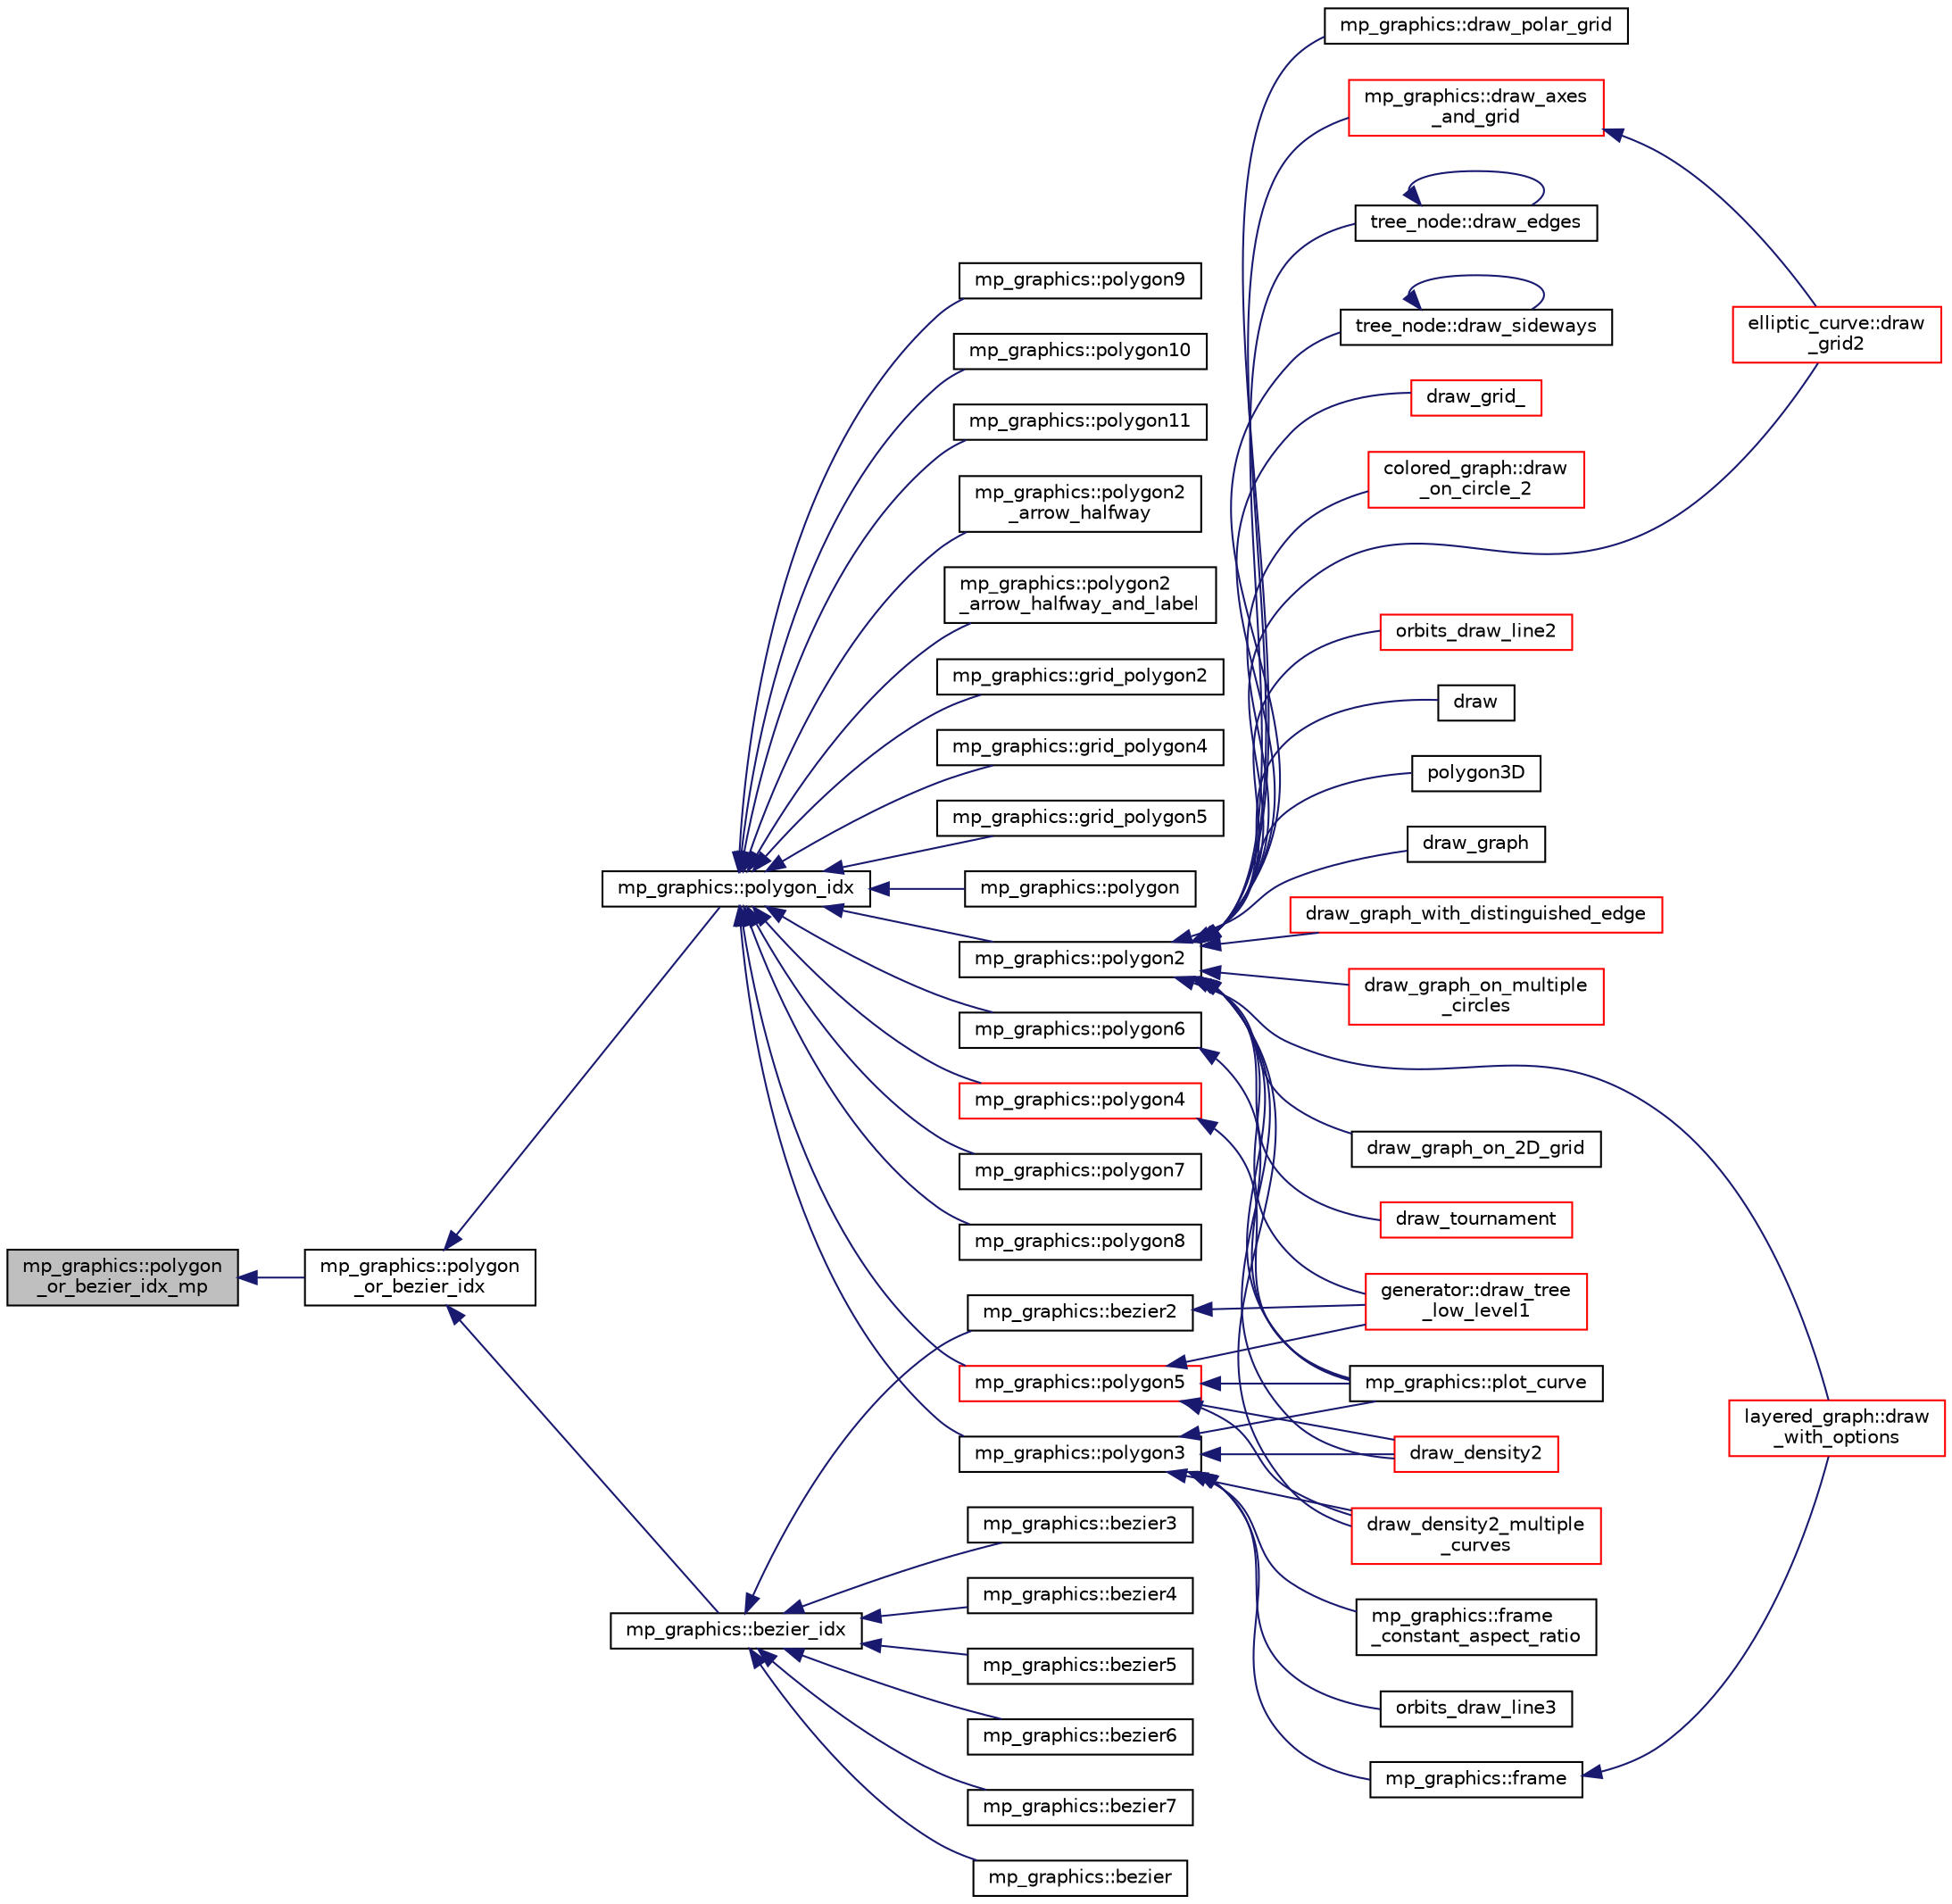 digraph "mp_graphics::polygon_or_bezier_idx_mp"
{
  edge [fontname="Helvetica",fontsize="10",labelfontname="Helvetica",labelfontsize="10"];
  node [fontname="Helvetica",fontsize="10",shape=record];
  rankdir="LR";
  Node6238 [label="mp_graphics::polygon\l_or_bezier_idx_mp",height=0.2,width=0.4,color="black", fillcolor="grey75", style="filled", fontcolor="black"];
  Node6238 -> Node6239 [dir="back",color="midnightblue",fontsize="10",style="solid",fontname="Helvetica"];
  Node6239 [label="mp_graphics::polygon\l_or_bezier_idx",height=0.2,width=0.4,color="black", fillcolor="white", style="filled",URL="$da/d2c/classmp__graphics.html#ac67f20507b7b4f592e9ed90aaa1f472a"];
  Node6239 -> Node6240 [dir="back",color="midnightblue",fontsize="10",style="solid",fontname="Helvetica"];
  Node6240 [label="mp_graphics::polygon_idx",height=0.2,width=0.4,color="black", fillcolor="white", style="filled",URL="$da/d2c/classmp__graphics.html#a60729a478cad572ccb9df00b0f5988df"];
  Node6240 -> Node6241 [dir="back",color="midnightblue",fontsize="10",style="solid",fontname="Helvetica"];
  Node6241 [label="mp_graphics::grid_polygon2",height=0.2,width=0.4,color="black", fillcolor="white", style="filled",URL="$da/d2c/classmp__graphics.html#a2054989685b48955dc50472fe540684b"];
  Node6240 -> Node6242 [dir="back",color="midnightblue",fontsize="10",style="solid",fontname="Helvetica"];
  Node6242 [label="mp_graphics::grid_polygon4",height=0.2,width=0.4,color="black", fillcolor="white", style="filled",URL="$da/d2c/classmp__graphics.html#aac97ca6f94984f0c29c66275f7dd90c7"];
  Node6240 -> Node6243 [dir="back",color="midnightblue",fontsize="10",style="solid",fontname="Helvetica"];
  Node6243 [label="mp_graphics::grid_polygon5",height=0.2,width=0.4,color="black", fillcolor="white", style="filled",URL="$da/d2c/classmp__graphics.html#ac0a88ab5ddcf949ee1f90750a7b2fcd9"];
  Node6240 -> Node6244 [dir="back",color="midnightblue",fontsize="10",style="solid",fontname="Helvetica"];
  Node6244 [label="mp_graphics::polygon",height=0.2,width=0.4,color="black", fillcolor="white", style="filled",URL="$da/d2c/classmp__graphics.html#af35f47d4f85518e28515878cf8fec1fc"];
  Node6240 -> Node6245 [dir="back",color="midnightblue",fontsize="10",style="solid",fontname="Helvetica"];
  Node6245 [label="mp_graphics::polygon2",height=0.2,width=0.4,color="black", fillcolor="white", style="filled",URL="$da/d2c/classmp__graphics.html#ad4052be9dec4eeef879dcc8ca6d85d71"];
  Node6245 -> Node6246 [dir="back",color="midnightblue",fontsize="10",style="solid",fontname="Helvetica"];
  Node6246 [label="draw_grid_",height=0.2,width=0.4,color="red", fillcolor="white", style="filled",URL="$d4/de8/conic_8_c.html#ad4469548f3a53a4be0974832573a8661"];
  Node6245 -> Node6249 [dir="back",color="midnightblue",fontsize="10",style="solid",fontname="Helvetica"];
  Node6249 [label="colored_graph::draw\l_on_circle_2",height=0.2,width=0.4,color="red", fillcolor="white", style="filled",URL="$dc/de2/classcolored__graph.html#a5491c0aa5ba7e60fb694fe7fbbc5ce8a"];
  Node6245 -> Node6252 [dir="back",color="midnightblue",fontsize="10",style="solid",fontname="Helvetica"];
  Node6252 [label="layered_graph::draw\l_with_options",height=0.2,width=0.4,color="red", fillcolor="white", style="filled",URL="$da/db1/classlayered__graph.html#a4c76e40c6cf5bfb2ab2df20c33e846bc"];
  Node6245 -> Node6278 [dir="back",color="midnightblue",fontsize="10",style="solid",fontname="Helvetica"];
  Node6278 [label="orbits_draw_line2",height=0.2,width=0.4,color="red", fillcolor="white", style="filled",URL="$d9/d29/draw_8_c.html#ac3530544761e3a79ddef41ed599ea345"];
  Node6245 -> Node6280 [dir="back",color="midnightblue",fontsize="10",style="solid",fontname="Helvetica"];
  Node6280 [label="draw",height=0.2,width=0.4,color="black", fillcolor="white", style="filled",URL="$d7/d04/graphics_8h.html#a2f0462cf6d66f0096ed82a8dad6e4c3d"];
  Node6245 -> Node6281 [dir="back",color="midnightblue",fontsize="10",style="solid",fontname="Helvetica"];
  Node6281 [label="polygon3D",height=0.2,width=0.4,color="black", fillcolor="white", style="filled",URL="$d7/d04/graphics_8h.html#a815cdba801f65bcbd9f2097a501d464e"];
  Node6245 -> Node6282 [dir="back",color="midnightblue",fontsize="10",style="solid",fontname="Helvetica"];
  Node6282 [label="draw_graph",height=0.2,width=0.4,color="black", fillcolor="white", style="filled",URL="$d7/d04/graphics_8h.html#af937131778e8fbd30fd890cf5423f839"];
  Node6245 -> Node6283 [dir="back",color="midnightblue",fontsize="10",style="solid",fontname="Helvetica"];
  Node6283 [label="draw_graph_with_distinguished_edge",height=0.2,width=0.4,color="red", fillcolor="white", style="filled",URL="$d7/d04/graphics_8h.html#a988569053fbe52d7320623c4e27b8aca"];
  Node6245 -> Node6288 [dir="back",color="midnightblue",fontsize="10",style="solid",fontname="Helvetica"];
  Node6288 [label="draw_graph_on_multiple\l_circles",height=0.2,width=0.4,color="red", fillcolor="white", style="filled",URL="$d7/d04/graphics_8h.html#a63ab8fc9db24e6b7a4d0c2994ebb5013"];
  Node6245 -> Node6292 [dir="back",color="midnightblue",fontsize="10",style="solid",fontname="Helvetica"];
  Node6292 [label="draw_graph_on_2D_grid",height=0.2,width=0.4,color="black", fillcolor="white", style="filled",URL="$d7/d04/graphics_8h.html#af1fb7eed73ca4b08ce41329c6b843f6b"];
  Node6245 -> Node6293 [dir="back",color="midnightblue",fontsize="10",style="solid",fontname="Helvetica"];
  Node6293 [label="draw_tournament",height=0.2,width=0.4,color="red", fillcolor="white", style="filled",URL="$d7/d04/graphics_8h.html#abdcf81159ed67c2b19501ea77dbbf6c9"];
  Node6245 -> Node6296 [dir="back",color="midnightblue",fontsize="10",style="solid",fontname="Helvetica"];
  Node6296 [label="mp_graphics::draw_polar_grid",height=0.2,width=0.4,color="black", fillcolor="white", style="filled",URL="$da/d2c/classmp__graphics.html#a6fddb7e055dd8099413f41489342fcff"];
  Node6245 -> Node6297 [dir="back",color="midnightblue",fontsize="10",style="solid",fontname="Helvetica"];
  Node6297 [label="mp_graphics::draw_axes\l_and_grid",height=0.2,width=0.4,color="red", fillcolor="white", style="filled",URL="$da/d2c/classmp__graphics.html#a50758b934912d486ff6e5fcbef74a1d0"];
  Node6297 -> Node6305 [dir="back",color="midnightblue",fontsize="10",style="solid",fontname="Helvetica"];
  Node6305 [label="elliptic_curve::draw\l_grid2",height=0.2,width=0.4,color="red", fillcolor="white", style="filled",URL="$d3/dea/classelliptic__curve.html#a20f858541aed9bfaabdf69b10f18cdbe"];
  Node6245 -> Node6307 [dir="back",color="midnightblue",fontsize="10",style="solid",fontname="Helvetica"];
  Node6307 [label="mp_graphics::plot_curve",height=0.2,width=0.4,color="black", fillcolor="white", style="filled",URL="$da/d2c/classmp__graphics.html#a2f288365e8ffc149570e25937e99003b"];
  Node6245 -> Node6308 [dir="back",color="midnightblue",fontsize="10",style="solid",fontname="Helvetica"];
  Node6308 [label="draw_density2",height=0.2,width=0.4,color="red", fillcolor="white", style="filled",URL="$de/dea/plot_8_c.html#a4325acc4eb31709cb6d3e5055c5196de"];
  Node6245 -> Node6310 [dir="back",color="midnightblue",fontsize="10",style="solid",fontname="Helvetica"];
  Node6310 [label="draw_density2_multiple\l_curves",height=0.2,width=0.4,color="red", fillcolor="white", style="filled",URL="$de/dea/plot_8_c.html#ac9b4203b5c6e28f5af87331deeb2142b"];
  Node6245 -> Node6286 [dir="back",color="midnightblue",fontsize="10",style="solid",fontname="Helvetica"];
  Node6286 [label="tree_node::draw_edges",height=0.2,width=0.4,color="black", fillcolor="white", style="filled",URL="$df/dbf/classtree__node.html#a7ccbb586fde19d382c05065d80501eca"];
  Node6286 -> Node6286 [dir="back",color="midnightblue",fontsize="10",style="solid",fontname="Helvetica"];
  Node6245 -> Node6312 [dir="back",color="midnightblue",fontsize="10",style="solid",fontname="Helvetica"];
  Node6312 [label="tree_node::draw_sideways",height=0.2,width=0.4,color="black", fillcolor="white", style="filled",URL="$df/dbf/classtree__node.html#a9b2f0bf6523c86a1fe755f6186180adb"];
  Node6312 -> Node6312 [dir="back",color="midnightblue",fontsize="10",style="solid",fontname="Helvetica"];
  Node6245 -> Node6313 [dir="back",color="midnightblue",fontsize="10",style="solid",fontname="Helvetica"];
  Node6313 [label="generator::draw_tree\l_low_level1",height=0.2,width=0.4,color="red", fillcolor="white", style="filled",URL="$d7/d73/classgenerator.html#a05c91a8f773c25fbad2e806201d5f0d3"];
  Node6245 -> Node6305 [dir="back",color="midnightblue",fontsize="10",style="solid",fontname="Helvetica"];
  Node6240 -> Node6366 [dir="back",color="midnightblue",fontsize="10",style="solid",fontname="Helvetica"];
  Node6366 [label="mp_graphics::polygon3",height=0.2,width=0.4,color="black", fillcolor="white", style="filled",URL="$da/d2c/classmp__graphics.html#a3684948a4acc33c084d0a613ff065575"];
  Node6366 -> Node6367 [dir="back",color="midnightblue",fontsize="10",style="solid",fontname="Helvetica"];
  Node6367 [label="orbits_draw_line3",height=0.2,width=0.4,color="black", fillcolor="white", style="filled",URL="$d9/d29/draw_8_c.html#af0899d0353c41dee492de1e8925965f4"];
  Node6366 -> Node6368 [dir="back",color="midnightblue",fontsize="10",style="solid",fontname="Helvetica"];
  Node6368 [label="mp_graphics::frame",height=0.2,width=0.4,color="black", fillcolor="white", style="filled",URL="$da/d2c/classmp__graphics.html#a4094becb93ac234f2f3ebd1be83d10ff"];
  Node6368 -> Node6252 [dir="back",color="midnightblue",fontsize="10",style="solid",fontname="Helvetica"];
  Node6366 -> Node6369 [dir="back",color="midnightblue",fontsize="10",style="solid",fontname="Helvetica"];
  Node6369 [label="mp_graphics::frame\l_constant_aspect_ratio",height=0.2,width=0.4,color="black", fillcolor="white", style="filled",URL="$da/d2c/classmp__graphics.html#a3b0cc53ceceec91be6ca0dde66f7ca88"];
  Node6366 -> Node6307 [dir="back",color="midnightblue",fontsize="10",style="solid",fontname="Helvetica"];
  Node6366 -> Node6308 [dir="back",color="midnightblue",fontsize="10",style="solid",fontname="Helvetica"];
  Node6366 -> Node6310 [dir="back",color="midnightblue",fontsize="10",style="solid",fontname="Helvetica"];
  Node6240 -> Node6370 [dir="back",color="midnightblue",fontsize="10",style="solid",fontname="Helvetica"];
  Node6370 [label="mp_graphics::polygon4",height=0.2,width=0.4,color="red", fillcolor="white", style="filled",URL="$da/d2c/classmp__graphics.html#acb344e1e44ad9f7fb2d1e8d6ae5bbf53"];
  Node6370 -> Node6307 [dir="back",color="midnightblue",fontsize="10",style="solid",fontname="Helvetica"];
  Node6240 -> Node6372 [dir="back",color="midnightblue",fontsize="10",style="solid",fontname="Helvetica"];
  Node6372 [label="mp_graphics::polygon5",height=0.2,width=0.4,color="red", fillcolor="white", style="filled",URL="$da/d2c/classmp__graphics.html#a5c2a62f1331cc9f598c4faa8d1116dca"];
  Node6372 -> Node6307 [dir="back",color="midnightblue",fontsize="10",style="solid",fontname="Helvetica"];
  Node6372 -> Node6308 [dir="back",color="midnightblue",fontsize="10",style="solid",fontname="Helvetica"];
  Node6372 -> Node6310 [dir="back",color="midnightblue",fontsize="10",style="solid",fontname="Helvetica"];
  Node6372 -> Node6313 [dir="back",color="midnightblue",fontsize="10",style="solid",fontname="Helvetica"];
  Node6240 -> Node6374 [dir="back",color="midnightblue",fontsize="10",style="solid",fontname="Helvetica"];
  Node6374 [label="mp_graphics::polygon6",height=0.2,width=0.4,color="black", fillcolor="white", style="filled",URL="$da/d2c/classmp__graphics.html#aed83ee1de24a8898f33a8b921343fa54"];
  Node6374 -> Node6307 [dir="back",color="midnightblue",fontsize="10",style="solid",fontname="Helvetica"];
  Node6240 -> Node6375 [dir="back",color="midnightblue",fontsize="10",style="solid",fontname="Helvetica"];
  Node6375 [label="mp_graphics::polygon7",height=0.2,width=0.4,color="black", fillcolor="white", style="filled",URL="$da/d2c/classmp__graphics.html#a7e9306aaee8234c952306f4e4d4bd7c0"];
  Node6240 -> Node6376 [dir="back",color="midnightblue",fontsize="10",style="solid",fontname="Helvetica"];
  Node6376 [label="mp_graphics::polygon8",height=0.2,width=0.4,color="black", fillcolor="white", style="filled",URL="$da/d2c/classmp__graphics.html#a06abfea6f0d73fbab3f073985dc64e1e"];
  Node6240 -> Node6377 [dir="back",color="midnightblue",fontsize="10",style="solid",fontname="Helvetica"];
  Node6377 [label="mp_graphics::polygon9",height=0.2,width=0.4,color="black", fillcolor="white", style="filled",URL="$da/d2c/classmp__graphics.html#a6731b14ae757dc7ab3ac63c21c82af4d"];
  Node6240 -> Node6378 [dir="back",color="midnightblue",fontsize="10",style="solid",fontname="Helvetica"];
  Node6378 [label="mp_graphics::polygon10",height=0.2,width=0.4,color="black", fillcolor="white", style="filled",URL="$da/d2c/classmp__graphics.html#a1fec1e127a9d626b6bce4dcf9e70ed47"];
  Node6240 -> Node6379 [dir="back",color="midnightblue",fontsize="10",style="solid",fontname="Helvetica"];
  Node6379 [label="mp_graphics::polygon11",height=0.2,width=0.4,color="black", fillcolor="white", style="filled",URL="$da/d2c/classmp__graphics.html#a910527e7875deb1b2f4184cbf41cdb5f"];
  Node6240 -> Node6380 [dir="back",color="midnightblue",fontsize="10",style="solid",fontname="Helvetica"];
  Node6380 [label="mp_graphics::polygon2\l_arrow_halfway",height=0.2,width=0.4,color="black", fillcolor="white", style="filled",URL="$da/d2c/classmp__graphics.html#a32863a10f2e01e8d3433cb960d540126"];
  Node6240 -> Node6381 [dir="back",color="midnightblue",fontsize="10",style="solid",fontname="Helvetica"];
  Node6381 [label="mp_graphics::polygon2\l_arrow_halfway_and_label",height=0.2,width=0.4,color="black", fillcolor="white", style="filled",URL="$da/d2c/classmp__graphics.html#a4f93744250eba12fc348a379f678ea22"];
  Node6239 -> Node6382 [dir="back",color="midnightblue",fontsize="10",style="solid",fontname="Helvetica"];
  Node6382 [label="mp_graphics::bezier_idx",height=0.2,width=0.4,color="black", fillcolor="white", style="filled",URL="$da/d2c/classmp__graphics.html#afb45b6b5298e90f25523210c68a69184"];
  Node6382 -> Node6383 [dir="back",color="midnightblue",fontsize="10",style="solid",fontname="Helvetica"];
  Node6383 [label="mp_graphics::bezier",height=0.2,width=0.4,color="black", fillcolor="white", style="filled",URL="$da/d2c/classmp__graphics.html#a739b18e0fc5dd29310be04f6f12115c2"];
  Node6382 -> Node6384 [dir="back",color="midnightblue",fontsize="10",style="solid",fontname="Helvetica"];
  Node6384 [label="mp_graphics::bezier2",height=0.2,width=0.4,color="black", fillcolor="white", style="filled",URL="$da/d2c/classmp__graphics.html#a1d6961459b292c48ceeb937dff7fa691"];
  Node6384 -> Node6313 [dir="back",color="midnightblue",fontsize="10",style="solid",fontname="Helvetica"];
  Node6382 -> Node6385 [dir="back",color="midnightblue",fontsize="10",style="solid",fontname="Helvetica"];
  Node6385 [label="mp_graphics::bezier3",height=0.2,width=0.4,color="black", fillcolor="white", style="filled",URL="$da/d2c/classmp__graphics.html#a973f653e7855ad3fcff21e07a56c1e10"];
  Node6382 -> Node6386 [dir="back",color="midnightblue",fontsize="10",style="solid",fontname="Helvetica"];
  Node6386 [label="mp_graphics::bezier4",height=0.2,width=0.4,color="black", fillcolor="white", style="filled",URL="$da/d2c/classmp__graphics.html#aa5623598bc1d3dcf286282edaebbc4d2"];
  Node6382 -> Node6387 [dir="back",color="midnightblue",fontsize="10",style="solid",fontname="Helvetica"];
  Node6387 [label="mp_graphics::bezier5",height=0.2,width=0.4,color="black", fillcolor="white", style="filled",URL="$da/d2c/classmp__graphics.html#a18c86dddf715adae7c325d9d4f35f126"];
  Node6382 -> Node6388 [dir="back",color="midnightblue",fontsize="10",style="solid",fontname="Helvetica"];
  Node6388 [label="mp_graphics::bezier6",height=0.2,width=0.4,color="black", fillcolor="white", style="filled",URL="$da/d2c/classmp__graphics.html#a0a9279d8cfe335a5761fa38152fea074"];
  Node6382 -> Node6389 [dir="back",color="midnightblue",fontsize="10",style="solid",fontname="Helvetica"];
  Node6389 [label="mp_graphics::bezier7",height=0.2,width=0.4,color="black", fillcolor="white", style="filled",URL="$da/d2c/classmp__graphics.html#ad8ad05acc6d7355cfc86c9c7725434ad"];
}
